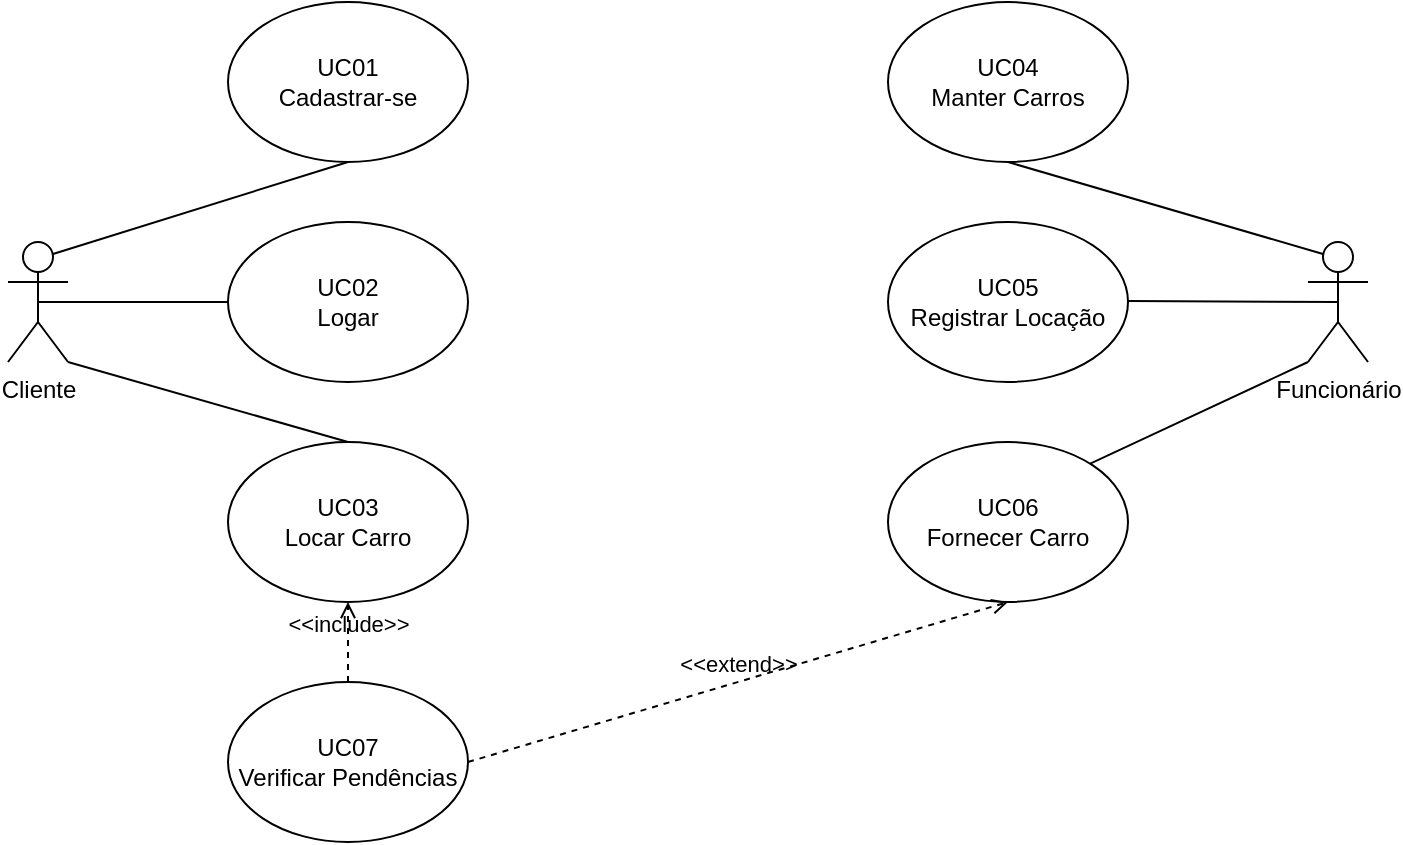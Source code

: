 <mxfile version="20.2.6" type="github">
  <diagram id="9SLUQexJYew2HqXiu3gR" name="Página-1">
    <mxGraphModel dx="863" dy="482" grid="1" gridSize="10" guides="1" tooltips="1" connect="1" arrows="1" fold="1" page="1" pageScale="1" pageWidth="827" pageHeight="1169" math="0" shadow="0">
      <root>
        <mxCell id="0" />
        <mxCell id="1" parent="0" />
        <mxCell id="5SgOgQz0fHvNERm-txrx-1" value="Cliente" style="shape=umlActor;verticalLabelPosition=bottom;verticalAlign=top;html=1;outlineConnect=0;" vertex="1" parent="1">
          <mxGeometry x="90" y="190" width="30" height="60" as="geometry" />
        </mxCell>
        <mxCell id="5SgOgQz0fHvNERm-txrx-2" value="Funcionário" style="shape=umlActor;verticalLabelPosition=bottom;verticalAlign=top;html=1;outlineConnect=0;" vertex="1" parent="1">
          <mxGeometry x="740" y="190" width="30" height="60" as="geometry" />
        </mxCell>
        <mxCell id="5SgOgQz0fHvNERm-txrx-3" value="UC01&lt;br&gt;Cadastrar-se" style="ellipse;whiteSpace=wrap;html=1;" vertex="1" parent="1">
          <mxGeometry x="200" y="70" width="120" height="80" as="geometry" />
        </mxCell>
        <mxCell id="5SgOgQz0fHvNERm-txrx-4" value="UC02&lt;br&gt;Logar" style="ellipse;whiteSpace=wrap;html=1;" vertex="1" parent="1">
          <mxGeometry x="200" y="180" width="120" height="80" as="geometry" />
        </mxCell>
        <mxCell id="5SgOgQz0fHvNERm-txrx-5" value="UC03&lt;br&gt;Locar Carro" style="ellipse;whiteSpace=wrap;html=1;" vertex="1" parent="1">
          <mxGeometry x="200" y="290" width="120" height="80" as="geometry" />
        </mxCell>
        <mxCell id="5SgOgQz0fHvNERm-txrx-6" value="" style="endArrow=none;html=1;rounded=0;exitX=0.75;exitY=0.1;exitDx=0;exitDy=0;exitPerimeter=0;entryX=0.5;entryY=1;entryDx=0;entryDy=0;" edge="1" parent="1" source="5SgOgQz0fHvNERm-txrx-1" target="5SgOgQz0fHvNERm-txrx-3">
          <mxGeometry width="50" height="50" relative="1" as="geometry">
            <mxPoint x="150" y="130" as="sourcePoint" />
            <mxPoint x="200" y="80" as="targetPoint" />
          </mxGeometry>
        </mxCell>
        <mxCell id="5SgOgQz0fHvNERm-txrx-7" value="" style="endArrow=none;html=1;rounded=0;exitX=0.5;exitY=0.5;exitDx=0;exitDy=0;exitPerimeter=0;entryX=0;entryY=0.5;entryDx=0;entryDy=0;" edge="1" parent="1" source="5SgOgQz0fHvNERm-txrx-1" target="5SgOgQz0fHvNERm-txrx-4">
          <mxGeometry width="50" height="50" relative="1" as="geometry">
            <mxPoint x="150" y="230" as="sourcePoint" />
            <mxPoint x="200" y="180" as="targetPoint" />
          </mxGeometry>
        </mxCell>
        <mxCell id="5SgOgQz0fHvNERm-txrx-8" value="" style="endArrow=none;html=1;rounded=0;exitX=1;exitY=1;exitDx=0;exitDy=0;exitPerimeter=0;entryX=0.5;entryY=0;entryDx=0;entryDy=0;" edge="1" parent="1" source="5SgOgQz0fHvNERm-txrx-1" target="5SgOgQz0fHvNERm-txrx-5">
          <mxGeometry width="50" height="50" relative="1" as="geometry">
            <mxPoint x="150" y="330" as="sourcePoint" />
            <mxPoint x="200" y="280" as="targetPoint" />
          </mxGeometry>
        </mxCell>
        <mxCell id="5SgOgQz0fHvNERm-txrx-15" value="UC04&lt;br&gt;Manter Carros" style="ellipse;whiteSpace=wrap;html=1;" vertex="1" parent="1">
          <mxGeometry x="530" y="70" width="120" height="80" as="geometry" />
        </mxCell>
        <mxCell id="5SgOgQz0fHvNERm-txrx-16" value="UC05&lt;br&gt;Registrar Locação" style="ellipse;whiteSpace=wrap;html=1;" vertex="1" parent="1">
          <mxGeometry x="530" y="180" width="120" height="80" as="geometry" />
        </mxCell>
        <mxCell id="5SgOgQz0fHvNERm-txrx-19" value="" style="endArrow=none;html=1;rounded=0;exitX=0.5;exitY=1;exitDx=0;exitDy=0;entryX=0.25;entryY=0.1;entryDx=0;entryDy=0;entryPerimeter=0;" edge="1" parent="1" source="5SgOgQz0fHvNERm-txrx-15" target="5SgOgQz0fHvNERm-txrx-2">
          <mxGeometry width="50" height="50" relative="1" as="geometry">
            <mxPoint x="670" y="149.5" as="sourcePoint" />
            <mxPoint x="765" y="149.5" as="targetPoint" />
          </mxGeometry>
        </mxCell>
        <mxCell id="5SgOgQz0fHvNERm-txrx-20" value="" style="endArrow=none;html=1;rounded=0;entryX=0;entryY=1;entryDx=0;entryDy=0;entryPerimeter=0;" edge="1" parent="1" target="5SgOgQz0fHvNERm-txrx-2">
          <mxGeometry width="50" height="50" relative="1" as="geometry">
            <mxPoint x="590" y="320" as="sourcePoint" />
            <mxPoint x="765" y="289.5" as="targetPoint" />
          </mxGeometry>
        </mxCell>
        <mxCell id="5SgOgQz0fHvNERm-txrx-21" value="UC06&lt;br&gt;Fornecer Carro" style="ellipse;whiteSpace=wrap;html=1;" vertex="1" parent="1">
          <mxGeometry x="530" y="290" width="120" height="80" as="geometry" />
        </mxCell>
        <mxCell id="5SgOgQz0fHvNERm-txrx-22" value="" style="endArrow=none;html=1;rounded=0;exitX=0.5;exitY=0.5;exitDx=0;exitDy=0;exitPerimeter=0;entryX=0.5;entryY=0.5;entryDx=0;entryDy=0;entryPerimeter=0;" edge="1" parent="1" target="5SgOgQz0fHvNERm-txrx-2">
          <mxGeometry width="50" height="50" relative="1" as="geometry">
            <mxPoint x="650" y="219.5" as="sourcePoint" />
            <mxPoint x="745" y="219.5" as="targetPoint" />
          </mxGeometry>
        </mxCell>
        <mxCell id="5SgOgQz0fHvNERm-txrx-27" value="UC07&lt;br&gt;Verificar Pendências" style="ellipse;whiteSpace=wrap;html=1;" vertex="1" parent="1">
          <mxGeometry x="200" y="410" width="120" height="80" as="geometry" />
        </mxCell>
        <mxCell id="5SgOgQz0fHvNERm-txrx-29" value="&amp;lt;&amp;lt;include&amp;gt;&amp;gt;" style="html=1;verticalAlign=bottom;labelBackgroundColor=none;endArrow=open;endFill=0;dashed=1;rounded=0;entryX=0.5;entryY=1;entryDx=0;entryDy=0;exitX=0.5;exitY=0;exitDx=0;exitDy=0;" edge="1" parent="1" source="5SgOgQz0fHvNERm-txrx-27" target="5SgOgQz0fHvNERm-txrx-5">
          <mxGeometry width="160" relative="1" as="geometry">
            <mxPoint x="310" y="440" as="sourcePoint" />
            <mxPoint x="470" y="429" as="targetPoint" />
          </mxGeometry>
        </mxCell>
        <mxCell id="5SgOgQz0fHvNERm-txrx-33" value="&amp;lt;&amp;lt;extend&amp;gt;&amp;gt;" style="html=1;verticalAlign=bottom;labelBackgroundColor=none;endArrow=open;endFill=0;dashed=1;rounded=0;exitX=1;exitY=0.5;exitDx=0;exitDy=0;entryX=0.5;entryY=1;entryDx=0;entryDy=0;" edge="1" parent="1" source="5SgOgQz0fHvNERm-txrx-27" target="5SgOgQz0fHvNERm-txrx-21">
          <mxGeometry width="160" relative="1" as="geometry">
            <mxPoint x="530" y="500" as="sourcePoint" />
            <mxPoint x="460" y="480" as="targetPoint" />
          </mxGeometry>
        </mxCell>
      </root>
    </mxGraphModel>
  </diagram>
</mxfile>
